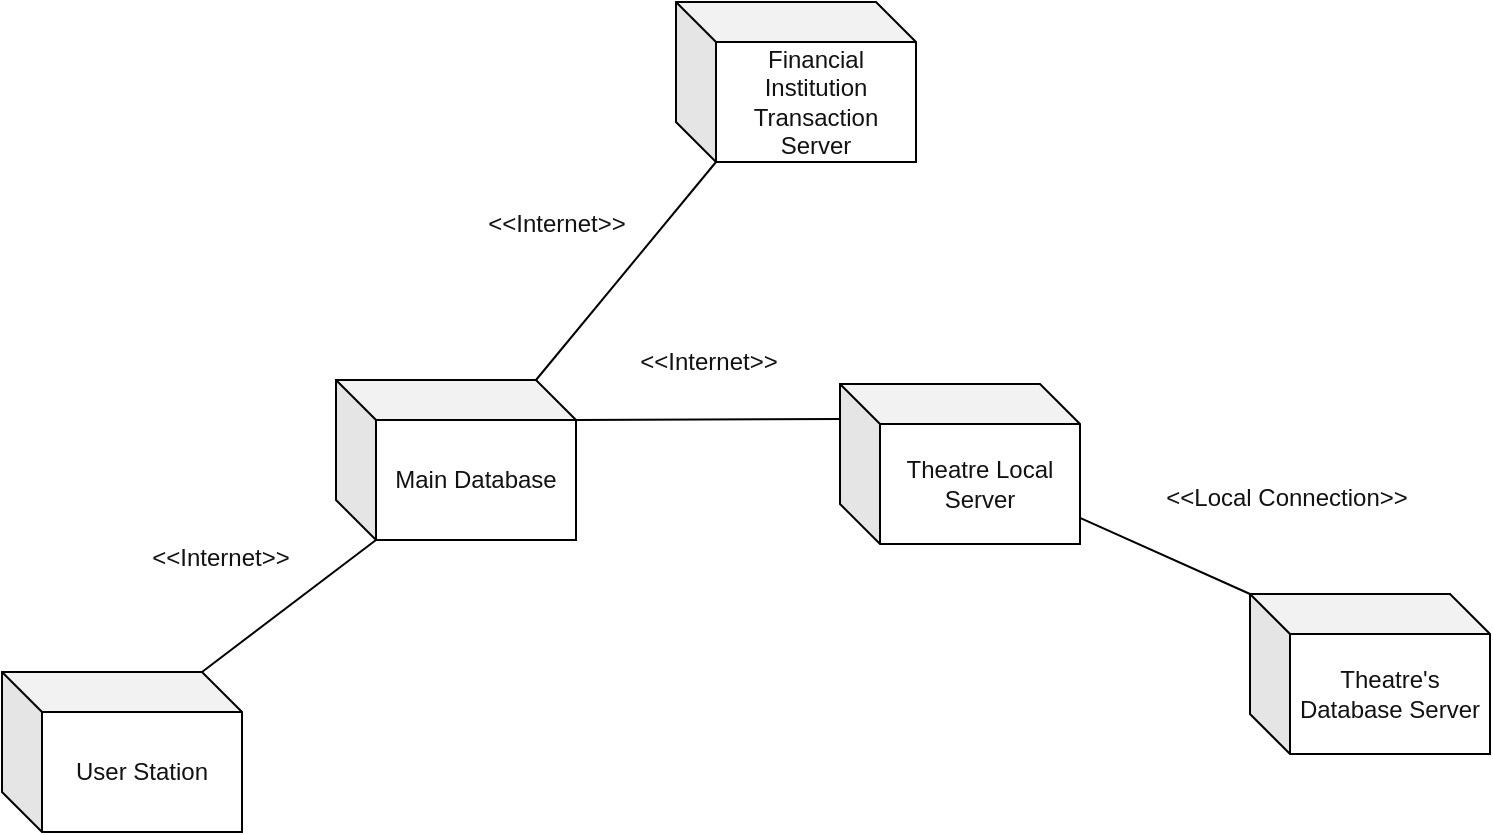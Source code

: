 <mxfile>
    <diagram id="IQpChjkvWQQ_xmJR2pud" name="Page-1">
        <mxGraphModel dx="1453" dy="1047" grid="0" gridSize="10" guides="1" tooltips="1" connect="1" arrows="1" fold="1" page="1" pageScale="1" pageWidth="850" pageHeight="1100" background="#ffffff" math="0" shadow="0">
            <root>
                <mxCell id="0"/>
                <mxCell id="1" parent="0"/>
                <mxCell id="2" value="&lt;font color=&quot;#121212&quot;&gt;Theatre's Database Server&lt;/font&gt;" style="shape=cube;whiteSpace=wrap;html=1;boundedLbl=1;backgroundOutline=1;darkOpacity=0.05;darkOpacity2=0.1;fillColor=#FFFFFF;strokeColor=#000000;" vertex="1" parent="1">
                    <mxGeometry x="668" y="308" width="120" height="80" as="geometry"/>
                </mxCell>
                <mxCell id="4" style="edgeStyle=none;html=1;fontColor=#121212;strokeColor=#000000;endArrow=none;endFill=0;entryX=0;entryY=0;entryDx=0;entryDy=0;entryPerimeter=0;" edge="1" parent="1" source="3" target="2">
                    <mxGeometry relative="1" as="geometry">
                        <mxPoint x="700" y="331" as="targetPoint"/>
                    </mxGeometry>
                </mxCell>
                <mxCell id="10" style="edgeStyle=none;html=1;entryX=0;entryY=0;entryDx=20;entryDy=80;entryPerimeter=0;fontColor=#121212;endArrow=none;endFill=0;strokeColor=#000000;exitX=0;exitY=0;exitDx=100;exitDy=0;exitPerimeter=0;" edge="1" parent="1" source="12" target="9">
                    <mxGeometry relative="1" as="geometry"/>
                </mxCell>
                <mxCell id="13" style="edgeStyle=none;html=1;entryX=0;entryY=0;entryDx=120;entryDy=20;entryPerimeter=0;fontColor=#121212;endArrow=none;endFill=0;strokeColor=#000000;exitX=0.013;exitY=0.218;exitDx=0;exitDy=0;exitPerimeter=0;" edge="1" parent="1" source="3" target="12">
                    <mxGeometry relative="1" as="geometry">
                        <mxPoint x="440" y="241" as="sourcePoint"/>
                    </mxGeometry>
                </mxCell>
                <mxCell id="3" value="&lt;font color=&quot;#121212&quot;&gt;Theatre Local Server&lt;/font&gt;" style="shape=cube;whiteSpace=wrap;html=1;boundedLbl=1;backgroundOutline=1;darkOpacity=0.05;darkOpacity2=0.1;fillColor=#FFFFFF;strokeColor=#000000;" vertex="1" parent="1">
                    <mxGeometry x="463" y="203" width="120" height="80" as="geometry"/>
                </mxCell>
                <mxCell id="5" value="&amp;lt;&amp;lt;Local Connection&amp;gt;&amp;gt;" style="text;html=1;align=center;verticalAlign=middle;resizable=0;points=[];autosize=1;strokeColor=none;fillColor=none;fontColor=#121212;" vertex="1" parent="1">
                    <mxGeometry x="620" y="251" width="131" height="18" as="geometry"/>
                </mxCell>
                <mxCell id="7" style="edgeStyle=none;html=1;fontColor=#121212;endArrow=none;endFill=0;strokeColor=#000000;exitX=0;exitY=0;exitDx=100;exitDy=0;exitPerimeter=0;entryX=0;entryY=0;entryDx=20;entryDy=80;entryPerimeter=0;" edge="1" parent="1" source="6" target="12">
                    <mxGeometry relative="1" as="geometry">
                        <mxPoint x="314" y="309" as="targetPoint"/>
                    </mxGeometry>
                </mxCell>
                <mxCell id="6" value="&lt;font color=&quot;#121212&quot;&gt;User Station&lt;/font&gt;" style="shape=cube;whiteSpace=wrap;html=1;boundedLbl=1;backgroundOutline=1;darkOpacity=0.05;darkOpacity2=0.1;fillColor=#FFFFFF;strokeColor=#000000;" vertex="1" parent="1">
                    <mxGeometry x="44" y="347" width="120" height="80" as="geometry"/>
                </mxCell>
                <mxCell id="8" value="&amp;lt;&amp;lt;Internet&amp;gt;&amp;gt;" style="text;html=1;align=center;verticalAlign=middle;resizable=0;points=[];autosize=1;strokeColor=none;fillColor=none;fontColor=#121212;" vertex="1" parent="1">
                    <mxGeometry x="113" y="281" width="79" height="18" as="geometry"/>
                </mxCell>
                <mxCell id="9" value="&lt;font color=&quot;#121212&quot;&gt;Financial Institution Transaction Server&lt;/font&gt;" style="shape=cube;whiteSpace=wrap;html=1;boundedLbl=1;backgroundOutline=1;darkOpacity=0.05;darkOpacity2=0.1;fillColor=#FFFFFF;strokeColor=#000000;" vertex="1" parent="1">
                    <mxGeometry x="381" y="12" width="120" height="80" as="geometry"/>
                </mxCell>
                <mxCell id="11" value="&amp;lt;&amp;lt;Internet&amp;gt;&amp;gt;" style="text;html=1;align=center;verticalAlign=middle;resizable=0;points=[];autosize=1;strokeColor=none;fillColor=none;fontColor=#121212;" vertex="1" parent="1">
                    <mxGeometry x="281" y="114" width="79" height="18" as="geometry"/>
                </mxCell>
                <mxCell id="12" value="&lt;font color=&quot;#121212&quot;&gt;Main Database&lt;/font&gt;" style="shape=cube;whiteSpace=wrap;html=1;boundedLbl=1;backgroundOutline=1;darkOpacity=0.05;darkOpacity2=0.1;fillColor=#FFFFFF;strokeColor=#000000;" vertex="1" parent="1">
                    <mxGeometry x="211" y="201" width="120" height="80" as="geometry"/>
                </mxCell>
                <mxCell id="14" value="&amp;lt;&amp;lt;Internet&amp;gt;&amp;gt;" style="text;html=1;align=center;verticalAlign=middle;resizable=0;points=[];autosize=1;strokeColor=none;fillColor=none;fontColor=#121212;" vertex="1" parent="1">
                    <mxGeometry x="357" y="183" width="79" height="18" as="geometry"/>
                </mxCell>
            </root>
        </mxGraphModel>
    </diagram>
</mxfile>